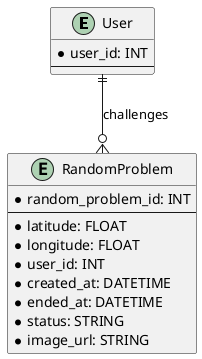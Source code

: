@startuml db_schema_random_only

entity "User" as user {
  * user_id: INT
  --
}

entity "RandomProblem" as RProblem {
  * random_problem_id: INT
  --
  * latitude: FLOAT
  * longitude: FLOAT
  * user_id: INT
  * created_at: DATETIME
  * ended_at: DATETIME
  * status: STRING
  * image_url: STRING
}

user ||--o{ RProblem : challenges

@enduml